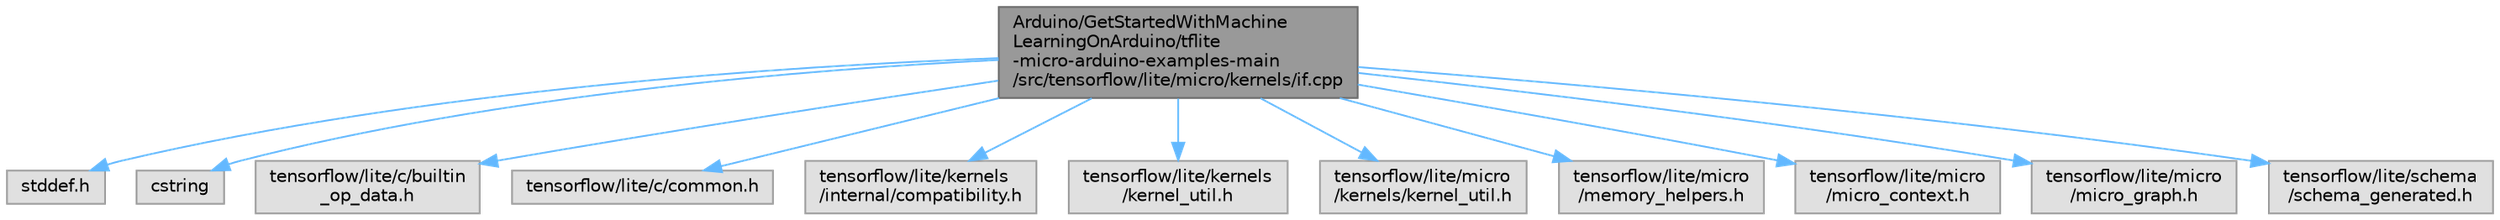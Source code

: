 digraph "Arduino/GetStartedWithMachineLearningOnArduino/tflite-micro-arduino-examples-main/src/tensorflow/lite/micro/kernels/if.cpp"
{
 // LATEX_PDF_SIZE
  bgcolor="transparent";
  edge [fontname=Helvetica,fontsize=10,labelfontname=Helvetica,labelfontsize=10];
  node [fontname=Helvetica,fontsize=10,shape=box,height=0.2,width=0.4];
  Node1 [id="Node000001",label="Arduino/GetStartedWithMachine\lLearningOnArduino/tflite\l-micro-arduino-examples-main\l/src/tensorflow/lite/micro/kernels/if.cpp",height=0.2,width=0.4,color="gray40", fillcolor="grey60", style="filled", fontcolor="black",tooltip=" "];
  Node1 -> Node2 [id="edge12_Node000001_Node000002",color="steelblue1",style="solid",tooltip=" "];
  Node2 [id="Node000002",label="stddef.h",height=0.2,width=0.4,color="grey60", fillcolor="#E0E0E0", style="filled",tooltip=" "];
  Node1 -> Node3 [id="edge13_Node000001_Node000003",color="steelblue1",style="solid",tooltip=" "];
  Node3 [id="Node000003",label="cstring",height=0.2,width=0.4,color="grey60", fillcolor="#E0E0E0", style="filled",tooltip=" "];
  Node1 -> Node4 [id="edge14_Node000001_Node000004",color="steelblue1",style="solid",tooltip=" "];
  Node4 [id="Node000004",label="tensorflow/lite/c/builtin\l_op_data.h",height=0.2,width=0.4,color="grey60", fillcolor="#E0E0E0", style="filled",tooltip=" "];
  Node1 -> Node5 [id="edge15_Node000001_Node000005",color="steelblue1",style="solid",tooltip=" "];
  Node5 [id="Node000005",label="tensorflow/lite/c/common.h",height=0.2,width=0.4,color="grey60", fillcolor="#E0E0E0", style="filled",tooltip=" "];
  Node1 -> Node6 [id="edge16_Node000001_Node000006",color="steelblue1",style="solid",tooltip=" "];
  Node6 [id="Node000006",label="tensorflow/lite/kernels\l/internal/compatibility.h",height=0.2,width=0.4,color="grey60", fillcolor="#E0E0E0", style="filled",tooltip=" "];
  Node1 -> Node7 [id="edge17_Node000001_Node000007",color="steelblue1",style="solid",tooltip=" "];
  Node7 [id="Node000007",label="tensorflow/lite/kernels\l/kernel_util.h",height=0.2,width=0.4,color="grey60", fillcolor="#E0E0E0", style="filled",tooltip=" "];
  Node1 -> Node8 [id="edge18_Node000001_Node000008",color="steelblue1",style="solid",tooltip=" "];
  Node8 [id="Node000008",label="tensorflow/lite/micro\l/kernels/kernel_util.h",height=0.2,width=0.4,color="grey60", fillcolor="#E0E0E0", style="filled",tooltip=" "];
  Node1 -> Node9 [id="edge19_Node000001_Node000009",color="steelblue1",style="solid",tooltip=" "];
  Node9 [id="Node000009",label="tensorflow/lite/micro\l/memory_helpers.h",height=0.2,width=0.4,color="grey60", fillcolor="#E0E0E0", style="filled",tooltip=" "];
  Node1 -> Node10 [id="edge20_Node000001_Node000010",color="steelblue1",style="solid",tooltip=" "];
  Node10 [id="Node000010",label="tensorflow/lite/micro\l/micro_context.h",height=0.2,width=0.4,color="grey60", fillcolor="#E0E0E0", style="filled",tooltip=" "];
  Node1 -> Node11 [id="edge21_Node000001_Node000011",color="steelblue1",style="solid",tooltip=" "];
  Node11 [id="Node000011",label="tensorflow/lite/micro\l/micro_graph.h",height=0.2,width=0.4,color="grey60", fillcolor="#E0E0E0", style="filled",tooltip=" "];
  Node1 -> Node12 [id="edge22_Node000001_Node000012",color="steelblue1",style="solid",tooltip=" "];
  Node12 [id="Node000012",label="tensorflow/lite/schema\l/schema_generated.h",height=0.2,width=0.4,color="grey60", fillcolor="#E0E0E0", style="filled",tooltip=" "];
}
